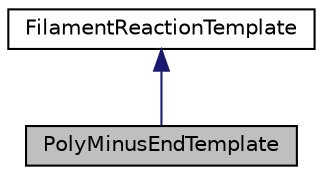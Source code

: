 digraph "PolyMinusEndTemplate"
{
 // INTERACTIVE_SVG=YES
  edge [fontname="Helvetica",fontsize="10",labelfontname="Helvetica",labelfontsize="10"];
  node [fontname="Helvetica",fontsize="10",shape=record];
  Node0 [label="PolyMinusEndTemplate",height=0.2,width=0.4,color="black", fillcolor="grey75", style="filled", fontcolor="black"];
  Node1 -> Node0 [dir="back",color="midnightblue",fontsize="10",style="solid",fontname="Helvetica"];
  Node1 [label="FilamentReactionTemplate",height=0.2,width=0.4,color="black", fillcolor="white", style="filled",URL="$classFilamentReactionTemplate.html",tooltip="To store Filament chemical reaction information read from an input file. "];
}
